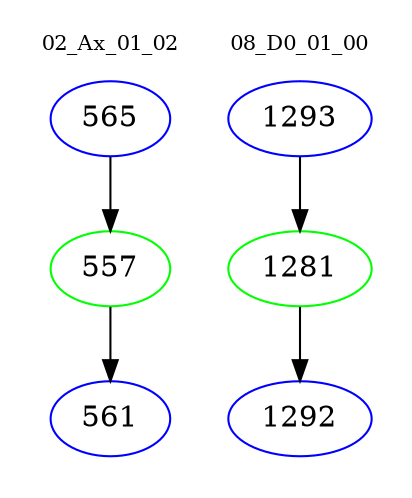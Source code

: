 digraph{
subgraph cluster_0 {
color = white
label = "02_Ax_01_02";
fontsize=10;
T0_565 [label="565", color="blue"]
T0_565 -> T0_557 [color="black"]
T0_557 [label="557", color="green"]
T0_557 -> T0_561 [color="black"]
T0_561 [label="561", color="blue"]
}
subgraph cluster_1 {
color = white
label = "08_D0_01_00";
fontsize=10;
T1_1293 [label="1293", color="blue"]
T1_1293 -> T1_1281 [color="black"]
T1_1281 [label="1281", color="green"]
T1_1281 -> T1_1292 [color="black"]
T1_1292 [label="1292", color="blue"]
}
}
